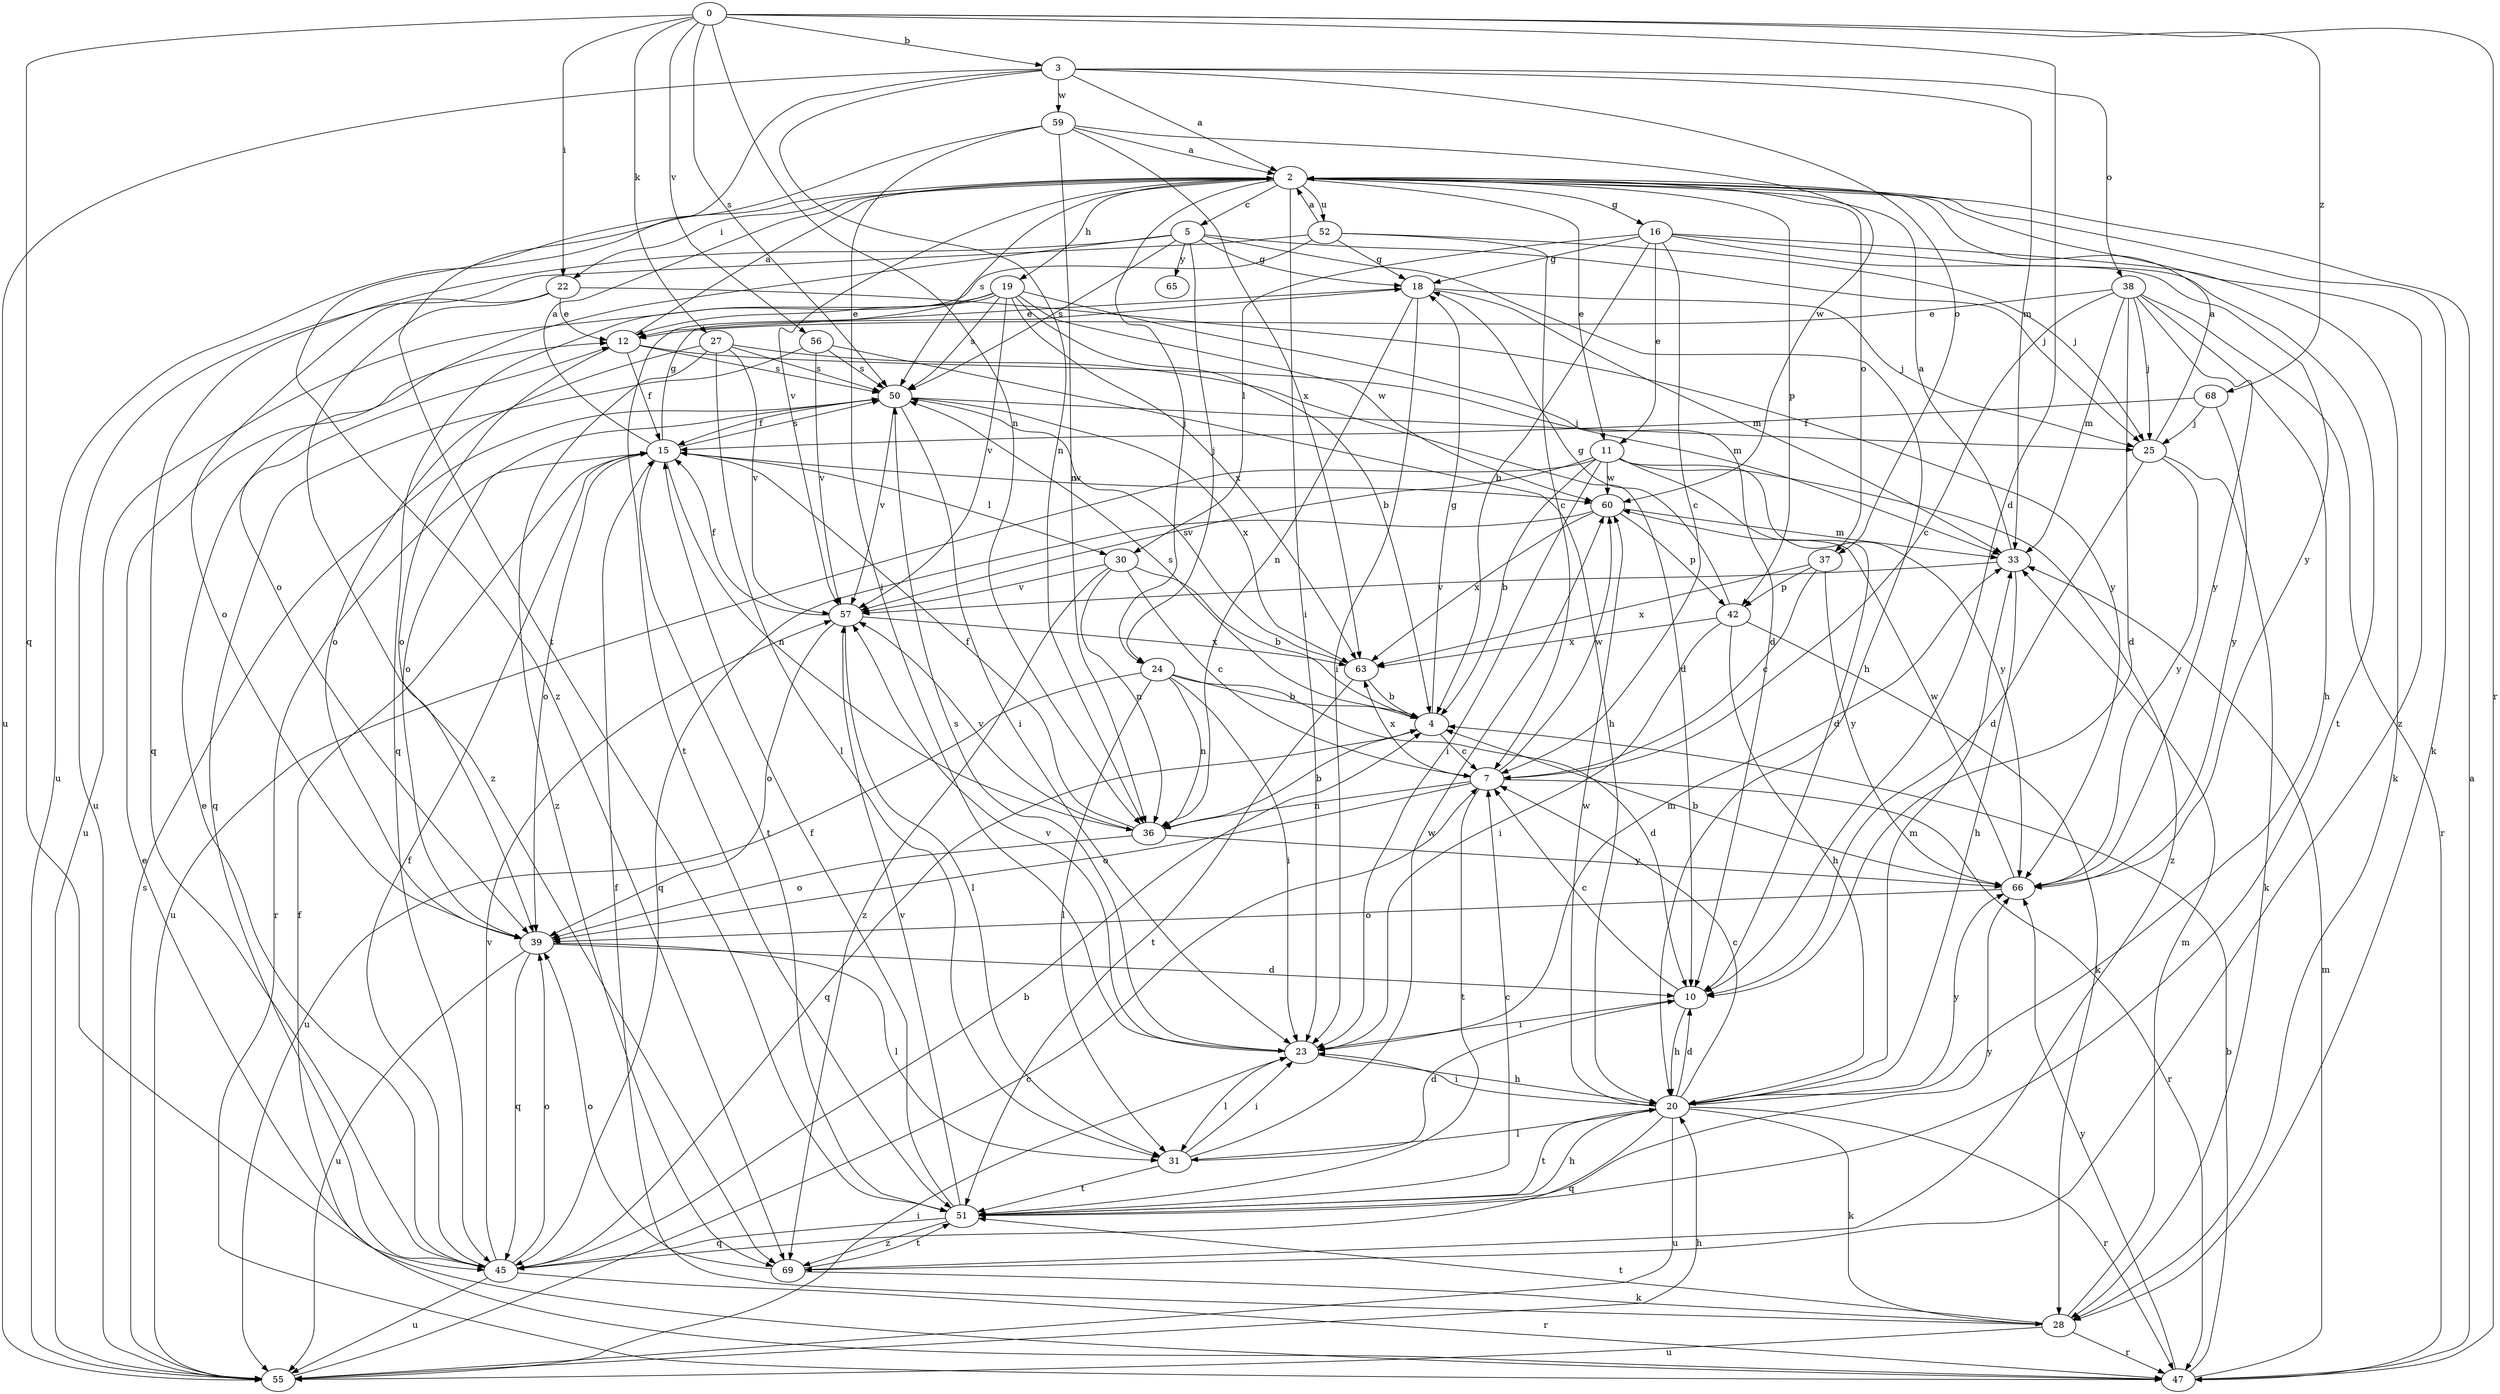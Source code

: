 strict digraph  {
0;
2;
3;
4;
5;
7;
10;
11;
12;
15;
16;
18;
19;
20;
22;
23;
24;
25;
27;
28;
30;
31;
33;
36;
37;
38;
39;
42;
45;
47;
50;
51;
52;
55;
56;
57;
59;
60;
63;
65;
66;
68;
69;
0 -> 3  [label=b];
0 -> 10  [label=d];
0 -> 22  [label=i];
0 -> 27  [label=k];
0 -> 36  [label=n];
0 -> 45  [label=q];
0 -> 47  [label=r];
0 -> 50  [label=s];
0 -> 56  [label=v];
0 -> 68  [label=z];
2 -> 5  [label=c];
2 -> 11  [label=e];
2 -> 16  [label=g];
2 -> 19  [label=h];
2 -> 22  [label=i];
2 -> 23  [label=i];
2 -> 24  [label=j];
2 -> 28  [label=k];
2 -> 37  [label=o];
2 -> 42  [label=p];
2 -> 50  [label=s];
2 -> 52  [label=u];
2 -> 55  [label=u];
2 -> 57  [label=v];
2 -> 69  [label=z];
3 -> 2  [label=a];
3 -> 33  [label=m];
3 -> 36  [label=n];
3 -> 37  [label=o];
3 -> 38  [label=o];
3 -> 51  [label=t];
3 -> 55  [label=u];
3 -> 59  [label=w];
4 -> 7  [label=c];
4 -> 18  [label=g];
4 -> 45  [label=q];
4 -> 50  [label=s];
5 -> 18  [label=g];
5 -> 20  [label=h];
5 -> 24  [label=j];
5 -> 25  [label=j];
5 -> 39  [label=o];
5 -> 45  [label=q];
5 -> 50  [label=s];
5 -> 65  [label=y];
7 -> 36  [label=n];
7 -> 39  [label=o];
7 -> 47  [label=r];
7 -> 51  [label=t];
7 -> 60  [label=w];
7 -> 63  [label=x];
10 -> 7  [label=c];
10 -> 20  [label=h];
10 -> 23  [label=i];
11 -> 4  [label=b];
11 -> 10  [label=d];
11 -> 23  [label=i];
11 -> 55  [label=u];
11 -> 57  [label=v];
11 -> 60  [label=w];
11 -> 66  [label=y];
11 -> 69  [label=z];
12 -> 2  [label=a];
12 -> 15  [label=f];
12 -> 33  [label=m];
12 -> 39  [label=o];
12 -> 50  [label=s];
15 -> 2  [label=a];
15 -> 18  [label=g];
15 -> 30  [label=l];
15 -> 36  [label=n];
15 -> 39  [label=o];
15 -> 47  [label=r];
15 -> 50  [label=s];
15 -> 51  [label=t];
15 -> 60  [label=w];
16 -> 4  [label=b];
16 -> 7  [label=c];
16 -> 11  [label=e];
16 -> 18  [label=g];
16 -> 28  [label=k];
16 -> 30  [label=l];
16 -> 51  [label=t];
16 -> 66  [label=y];
18 -> 12  [label=e];
18 -> 23  [label=i];
18 -> 25  [label=j];
18 -> 33  [label=m];
18 -> 36  [label=n];
19 -> 4  [label=b];
19 -> 10  [label=d];
19 -> 12  [label=e];
19 -> 50  [label=s];
19 -> 51  [label=t];
19 -> 55  [label=u];
19 -> 57  [label=v];
19 -> 60  [label=w];
19 -> 63  [label=x];
20 -> 7  [label=c];
20 -> 10  [label=d];
20 -> 23  [label=i];
20 -> 28  [label=k];
20 -> 31  [label=l];
20 -> 33  [label=m];
20 -> 45  [label=q];
20 -> 47  [label=r];
20 -> 51  [label=t];
20 -> 55  [label=u];
20 -> 60  [label=w];
20 -> 66  [label=y];
22 -> 12  [label=e];
22 -> 39  [label=o];
22 -> 66  [label=y];
22 -> 69  [label=z];
23 -> 20  [label=h];
23 -> 31  [label=l];
23 -> 33  [label=m];
23 -> 50  [label=s];
23 -> 57  [label=v];
24 -> 4  [label=b];
24 -> 10  [label=d];
24 -> 23  [label=i];
24 -> 31  [label=l];
24 -> 36  [label=n];
24 -> 55  [label=u];
25 -> 2  [label=a];
25 -> 10  [label=d];
25 -> 28  [label=k];
25 -> 66  [label=y];
27 -> 10  [label=d];
27 -> 31  [label=l];
27 -> 39  [label=o];
27 -> 50  [label=s];
27 -> 57  [label=v];
27 -> 69  [label=z];
28 -> 15  [label=f];
28 -> 33  [label=m];
28 -> 47  [label=r];
28 -> 51  [label=t];
28 -> 55  [label=u];
30 -> 4  [label=b];
30 -> 7  [label=c];
30 -> 36  [label=n];
30 -> 57  [label=v];
30 -> 69  [label=z];
31 -> 10  [label=d];
31 -> 23  [label=i];
31 -> 51  [label=t];
31 -> 60  [label=w];
33 -> 2  [label=a];
33 -> 20  [label=h];
33 -> 57  [label=v];
36 -> 4  [label=b];
36 -> 15  [label=f];
36 -> 39  [label=o];
36 -> 57  [label=v];
36 -> 66  [label=y];
37 -> 7  [label=c];
37 -> 42  [label=p];
37 -> 63  [label=x];
37 -> 66  [label=y];
38 -> 7  [label=c];
38 -> 10  [label=d];
38 -> 12  [label=e];
38 -> 20  [label=h];
38 -> 25  [label=j];
38 -> 33  [label=m];
38 -> 47  [label=r];
38 -> 66  [label=y];
39 -> 10  [label=d];
39 -> 31  [label=l];
39 -> 45  [label=q];
39 -> 55  [label=u];
42 -> 18  [label=g];
42 -> 20  [label=h];
42 -> 23  [label=i];
42 -> 28  [label=k];
42 -> 63  [label=x];
45 -> 4  [label=b];
45 -> 12  [label=e];
45 -> 15  [label=f];
45 -> 39  [label=o];
45 -> 47  [label=r];
45 -> 55  [label=u];
45 -> 57  [label=v];
47 -> 2  [label=a];
47 -> 4  [label=b];
47 -> 12  [label=e];
47 -> 15  [label=f];
47 -> 33  [label=m];
47 -> 66  [label=y];
50 -> 15  [label=f];
50 -> 23  [label=i];
50 -> 25  [label=j];
50 -> 39  [label=o];
50 -> 57  [label=v];
50 -> 63  [label=x];
51 -> 7  [label=c];
51 -> 15  [label=f];
51 -> 20  [label=h];
51 -> 45  [label=q];
51 -> 57  [label=v];
51 -> 66  [label=y];
51 -> 69  [label=z];
52 -> 2  [label=a];
52 -> 7  [label=c];
52 -> 18  [label=g];
52 -> 25  [label=j];
52 -> 45  [label=q];
52 -> 55  [label=u];
55 -> 7  [label=c];
55 -> 20  [label=h];
55 -> 23  [label=i];
55 -> 50  [label=s];
56 -> 20  [label=h];
56 -> 45  [label=q];
56 -> 50  [label=s];
56 -> 57  [label=v];
57 -> 15  [label=f];
57 -> 31  [label=l];
57 -> 39  [label=o];
57 -> 63  [label=x];
59 -> 2  [label=a];
59 -> 23  [label=i];
59 -> 36  [label=n];
59 -> 60  [label=w];
59 -> 63  [label=x];
59 -> 69  [label=z];
60 -> 33  [label=m];
60 -> 42  [label=p];
60 -> 45  [label=q];
60 -> 63  [label=x];
63 -> 4  [label=b];
63 -> 50  [label=s];
63 -> 51  [label=t];
66 -> 4  [label=b];
66 -> 39  [label=o];
66 -> 60  [label=w];
68 -> 15  [label=f];
68 -> 25  [label=j];
68 -> 66  [label=y];
69 -> 28  [label=k];
69 -> 39  [label=o];
69 -> 51  [label=t];
}
